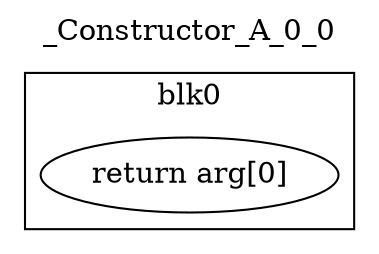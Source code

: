 digraph {
  rankdir=TB;
  b0_l0 [label="return arg[0]"]
  subgraph cluster_b0 {
    label = "blk0";
    b0_l0;
  }
  labelloc="t"
  label="_Constructor_A_0_0"
}